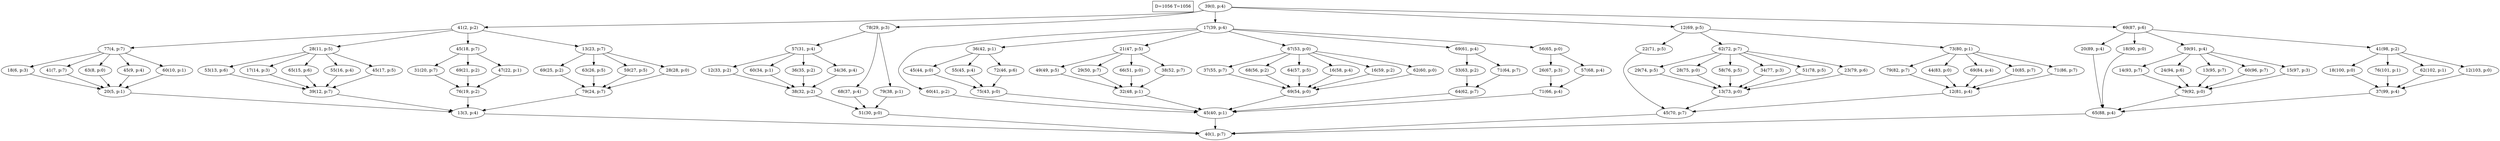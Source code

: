 digraph Task {
i [shape=box, label="D=1056 T=1056"]; 
0 [label="39(0, p:4)"];
1 [label="40(1, p:7)"];
2 [label="41(2, p:2)"];
3 [label="13(3, p:4)"];
4 [label="77(4, p:7)"];
5 [label="20(5, p:1)"];
6 [label="18(6, p:3)"];
7 [label="41(7, p:7)"];
8 [label="63(8, p:0)"];
9 [label="45(9, p:4)"];
10 [label="60(10, p:1)"];
11 [label="28(11, p:5)"];
12 [label="39(12, p:7)"];
13 [label="53(13, p:6)"];
14 [label="17(14, p:3)"];
15 [label="65(15, p:6)"];
16 [label="55(16, p:4)"];
17 [label="45(17, p:5)"];
18 [label="45(18, p:7)"];
19 [label="76(19, p:2)"];
20 [label="31(20, p:7)"];
21 [label="69(21, p:2)"];
22 [label="47(22, p:1)"];
23 [label="13(23, p:7)"];
24 [label="79(24, p:7)"];
25 [label="69(25, p:2)"];
26 [label="63(26, p:5)"];
27 [label="59(27, p:5)"];
28 [label="28(28, p:0)"];
29 [label="78(29, p:3)"];
30 [label="51(30, p:0)"];
31 [label="57(31, p:4)"];
32 [label="38(32, p:2)"];
33 [label="12(33, p:2)"];
34 [label="60(34, p:1)"];
35 [label="36(35, p:2)"];
36 [label="34(36, p:4)"];
37 [label="68(37, p:4)"];
38 [label="79(38, p:1)"];
39 [label="17(39, p:4)"];
40 [label="45(40, p:1)"];
41 [label="60(41, p:2)"];
42 [label="36(42, p:1)"];
43 [label="75(43, p:0)"];
44 [label="45(44, p:0)"];
45 [label="55(45, p:4)"];
46 [label="72(46, p:6)"];
47 [label="21(47, p:5)"];
48 [label="32(48, p:1)"];
49 [label="49(49, p:5)"];
50 [label="29(50, p:7)"];
51 [label="66(51, p:0)"];
52 [label="38(52, p:7)"];
53 [label="67(53, p:0)"];
54 [label="69(54, p:0)"];
55 [label="37(55, p:7)"];
56 [label="68(56, p:2)"];
57 [label="64(57, p:5)"];
58 [label="16(58, p:4)"];
59 [label="16(59, p:2)"];
60 [label="62(60, p:0)"];
61 [label="69(61, p:4)"];
62 [label="64(62, p:7)"];
63 [label="33(63, p:2)"];
64 [label="71(64, p:7)"];
65 [label="56(65, p:0)"];
66 [label="71(66, p:4)"];
67 [label="26(67, p:3)"];
68 [label="57(68, p:4)"];
69 [label="12(69, p:5)"];
70 [label="45(70, p:7)"];
71 [label="22(71, p:5)"];
72 [label="62(72, p:7)"];
73 [label="13(73, p:0)"];
74 [label="29(74, p:5)"];
75 [label="28(75, p:0)"];
76 [label="58(76, p:5)"];
77 [label="34(77, p:3)"];
78 [label="51(78, p:5)"];
79 [label="23(79, p:6)"];
80 [label="73(80, p:1)"];
81 [label="12(81, p:4)"];
82 [label="79(82, p:7)"];
83 [label="44(83, p:0)"];
84 [label="69(84, p:4)"];
85 [label="10(85, p:7)"];
86 [label="71(86, p:7)"];
87 [label="69(87, p:6)"];
88 [label="65(88, p:4)"];
89 [label="20(89, p:4)"];
90 [label="18(90, p:0)"];
91 [label="59(91, p:4)"];
92 [label="79(92, p:0)"];
93 [label="14(93, p:7)"];
94 [label="24(94, p:6)"];
95 [label="13(95, p:7)"];
96 [label="60(96, p:7)"];
97 [label="15(97, p:3)"];
98 [label="41(98, p:2)"];
99 [label="37(99, p:4)"];
100 [label="18(100, p:0)"];
101 [label="76(101, p:1)"];
102 [label="62(102, p:1)"];
103 [label="12(103, p:0)"];
0 -> 2;
0 -> 29;
0 -> 39;
0 -> 69;
0 -> 87;
2 -> 4;
2 -> 11;
2 -> 18;
2 -> 23;
3 -> 1;
4 -> 6;
4 -> 7;
4 -> 8;
4 -> 9;
4 -> 10;
5 -> 3;
6 -> 5;
7 -> 5;
8 -> 5;
9 -> 5;
10 -> 5;
11 -> 13;
11 -> 14;
11 -> 15;
11 -> 16;
11 -> 17;
12 -> 3;
13 -> 12;
14 -> 12;
15 -> 12;
16 -> 12;
17 -> 12;
18 -> 20;
18 -> 21;
18 -> 22;
19 -> 3;
20 -> 19;
21 -> 19;
22 -> 19;
23 -> 25;
23 -> 26;
23 -> 27;
23 -> 28;
24 -> 3;
25 -> 24;
26 -> 24;
27 -> 24;
28 -> 24;
29 -> 31;
29 -> 37;
29 -> 38;
30 -> 1;
31 -> 33;
31 -> 34;
31 -> 35;
31 -> 36;
32 -> 30;
33 -> 32;
34 -> 32;
35 -> 32;
36 -> 32;
37 -> 30;
38 -> 30;
39 -> 41;
39 -> 42;
39 -> 47;
39 -> 53;
39 -> 61;
39 -> 65;
40 -> 1;
41 -> 40;
42 -> 44;
42 -> 45;
42 -> 46;
43 -> 40;
44 -> 43;
45 -> 43;
46 -> 43;
47 -> 49;
47 -> 50;
47 -> 51;
47 -> 52;
48 -> 40;
49 -> 48;
50 -> 48;
51 -> 48;
52 -> 48;
53 -> 55;
53 -> 56;
53 -> 57;
53 -> 58;
53 -> 59;
53 -> 60;
54 -> 40;
55 -> 54;
56 -> 54;
57 -> 54;
58 -> 54;
59 -> 54;
60 -> 54;
61 -> 63;
61 -> 64;
62 -> 40;
63 -> 62;
64 -> 62;
65 -> 67;
65 -> 68;
66 -> 40;
67 -> 66;
68 -> 66;
69 -> 71;
69 -> 72;
69 -> 80;
70 -> 1;
71 -> 70;
72 -> 74;
72 -> 75;
72 -> 76;
72 -> 77;
72 -> 78;
72 -> 79;
73 -> 70;
74 -> 73;
75 -> 73;
76 -> 73;
77 -> 73;
78 -> 73;
79 -> 73;
80 -> 82;
80 -> 83;
80 -> 84;
80 -> 85;
80 -> 86;
81 -> 70;
82 -> 81;
83 -> 81;
84 -> 81;
85 -> 81;
86 -> 81;
87 -> 89;
87 -> 90;
87 -> 91;
87 -> 98;
88 -> 1;
89 -> 88;
90 -> 88;
91 -> 93;
91 -> 94;
91 -> 95;
91 -> 96;
91 -> 97;
92 -> 88;
93 -> 92;
94 -> 92;
95 -> 92;
96 -> 92;
97 -> 92;
98 -> 100;
98 -> 101;
98 -> 102;
98 -> 103;
99 -> 88;
100 -> 99;
101 -> 99;
102 -> 99;
103 -> 99;
}